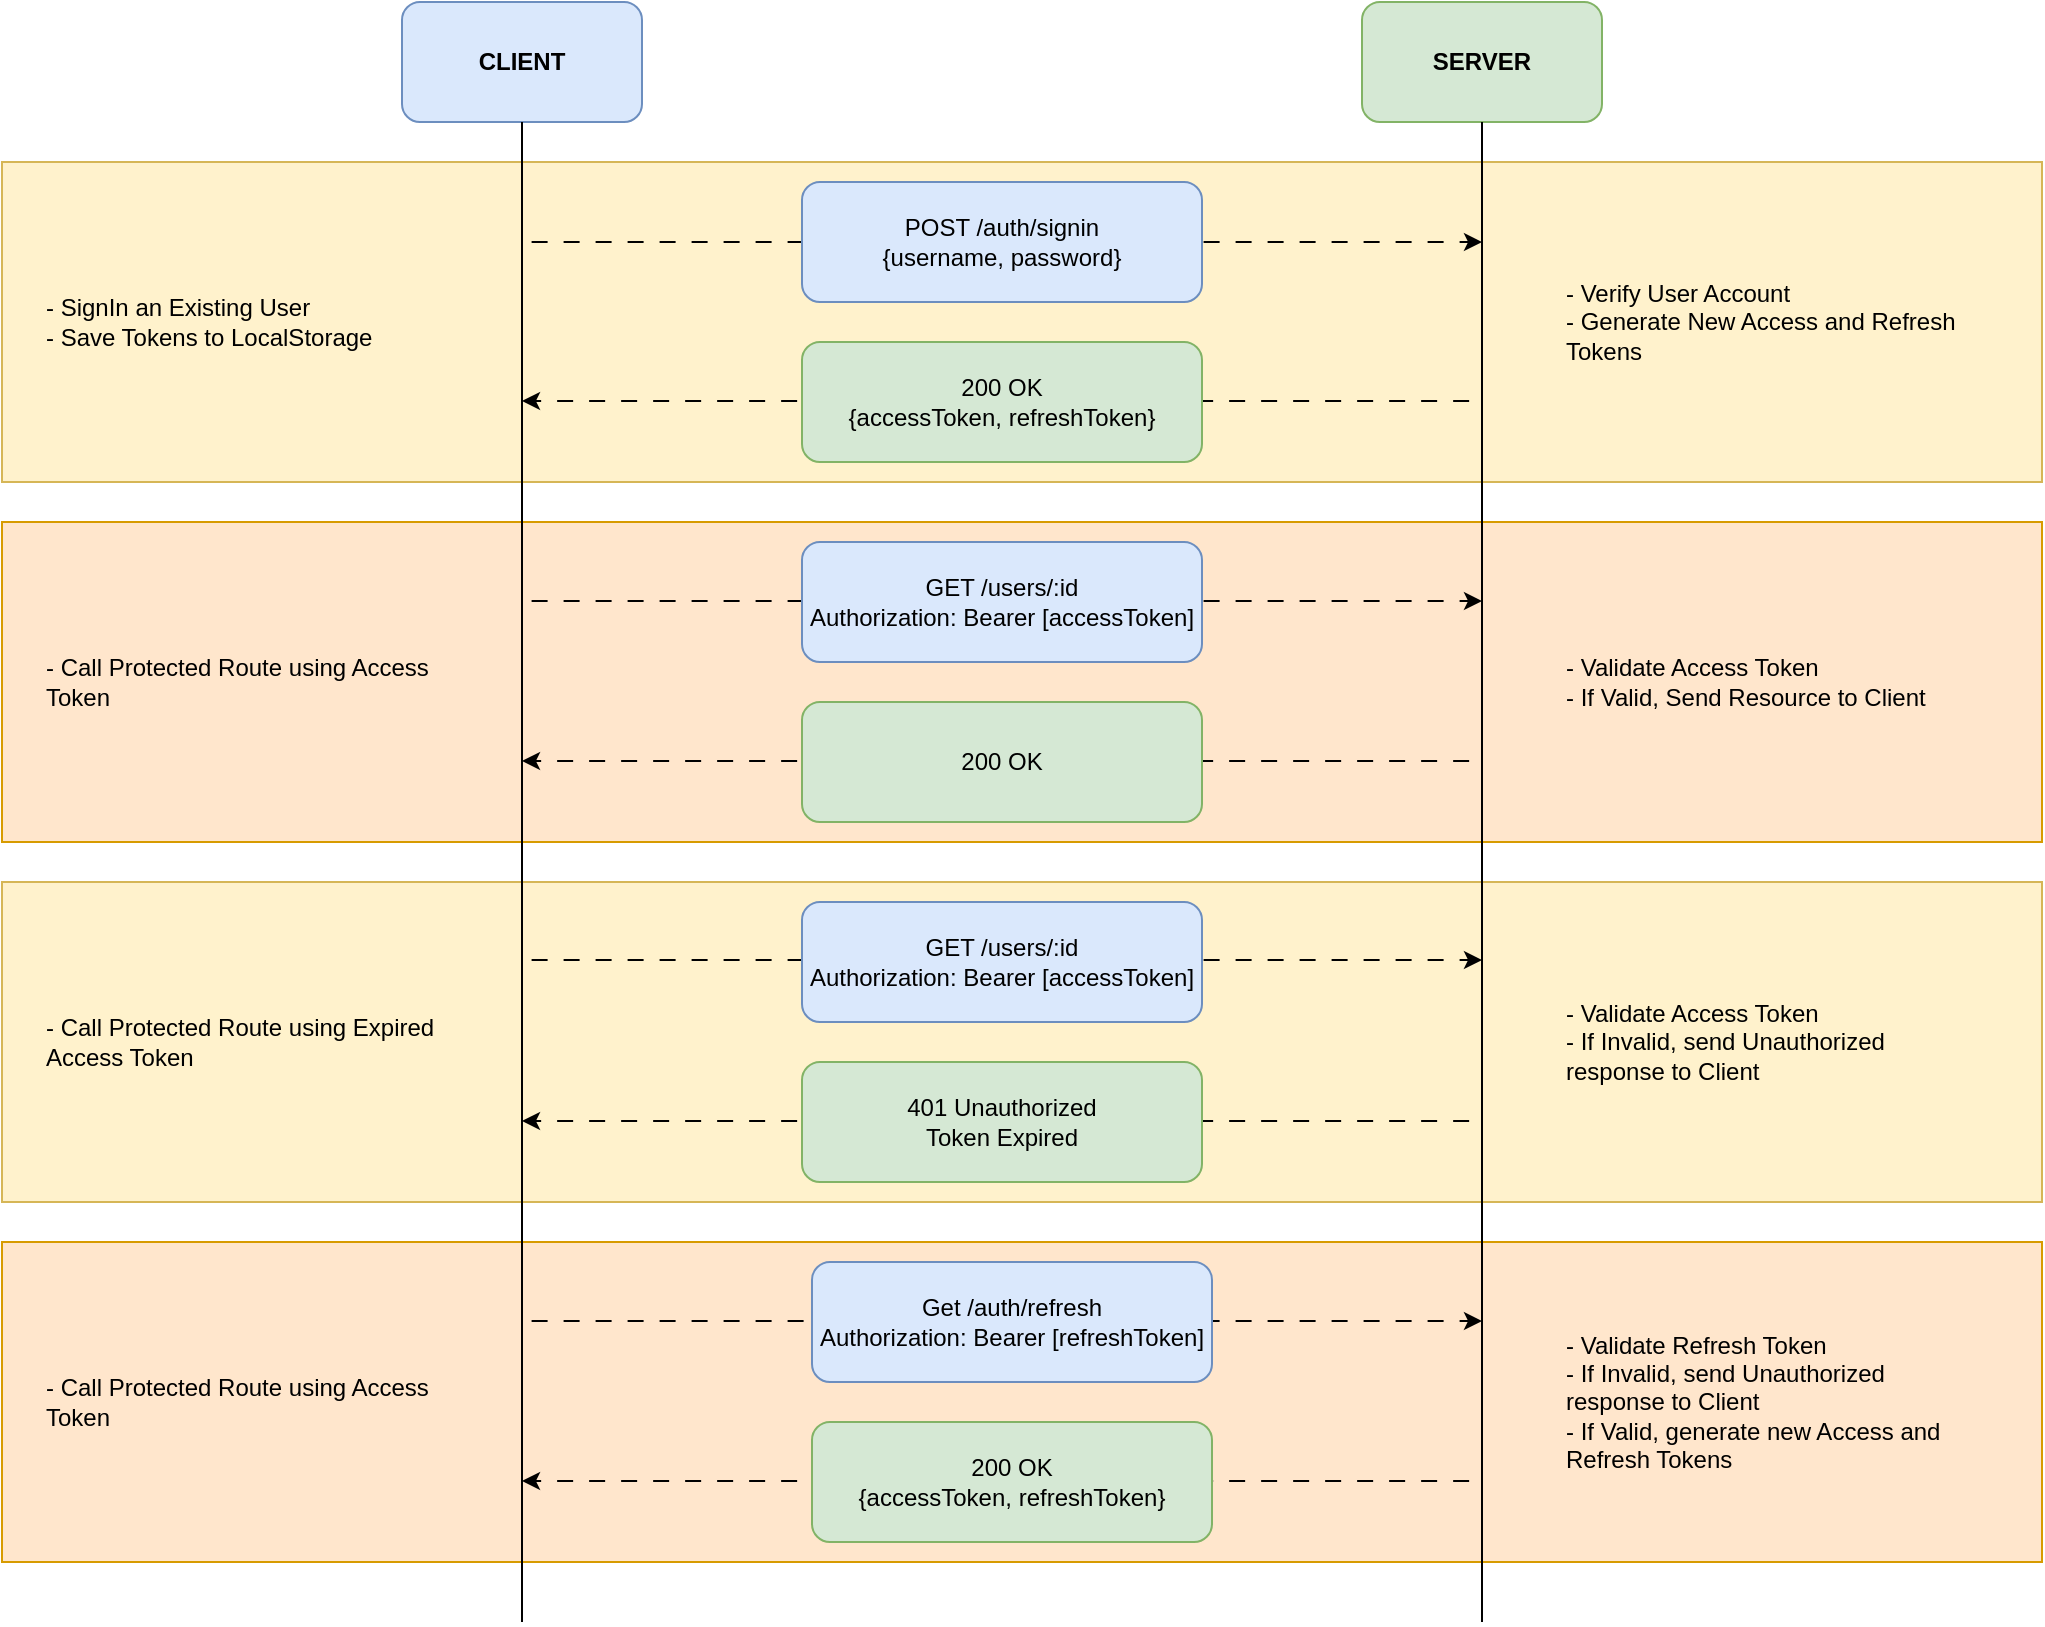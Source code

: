 <mxfile version="24.0.4" type="device">
  <diagram name="Page-1" id="-gbkU-IslRF0AyZFm3e2">
    <mxGraphModel dx="2284" dy="795" grid="1" gridSize="10" guides="1" tooltips="1" connect="1" arrows="1" fold="1" page="1" pageScale="1" pageWidth="850" pageHeight="1100" math="0" shadow="0">
      <root>
        <mxCell id="0" />
        <mxCell id="1" parent="0" />
        <mxCell id="M7PCorYKhzzkX3qFVBLz-36" value="" style="rounded=0;whiteSpace=wrap;html=1;fillColor=#ffe6cc;strokeColor=#d79b00;" vertex="1" parent="1">
          <mxGeometry x="-80" y="690" width="1020" height="160" as="geometry" />
        </mxCell>
        <mxCell id="M7PCorYKhzzkX3qFVBLz-31" value="" style="rounded=0;whiteSpace=wrap;html=1;fillColor=#fff2cc;strokeColor=#d6b656;" vertex="1" parent="1">
          <mxGeometry x="-80" y="510" width="1020" height="160" as="geometry" />
        </mxCell>
        <mxCell id="M7PCorYKhzzkX3qFVBLz-28" value="" style="rounded=0;whiteSpace=wrap;html=1;fillColor=#ffe6cc;strokeColor=#d79b00;" vertex="1" parent="1">
          <mxGeometry x="-80" y="330" width="1020" height="160" as="geometry" />
        </mxCell>
        <mxCell id="M7PCorYKhzzkX3qFVBLz-25" value="" style="rounded=0;whiteSpace=wrap;html=1;fillColor=#fff2cc;strokeColor=#d6b656;" vertex="1" parent="1">
          <mxGeometry x="-80" y="150" width="1020" height="160" as="geometry" />
        </mxCell>
        <mxCell id="M7PCorYKhzzkX3qFVBLz-22" value="" style="endArrow=none;html=1;rounded=0;endFill=0;startArrow=classic;startFill=1;flowAnimation=1;flowAnimationDirection=reverse;" edge="1" parent="1">
          <mxGeometry width="50" height="50" relative="1" as="geometry">
            <mxPoint x="180" y="449.5" as="sourcePoint" />
            <mxPoint x="660" y="449.5" as="targetPoint" />
          </mxGeometry>
        </mxCell>
        <mxCell id="M7PCorYKhzzkX3qFVBLz-21" value="" style="endArrow=none;html=1;rounded=0;endFill=0;startArrow=classic;startFill=1;flowAnimation=1;flowAnimationDirection=reverse;" edge="1" parent="1">
          <mxGeometry width="50" height="50" relative="1" as="geometry">
            <mxPoint x="180" y="629.5" as="sourcePoint" />
            <mxPoint x="660" y="629.5" as="targetPoint" />
          </mxGeometry>
        </mxCell>
        <mxCell id="M7PCorYKhzzkX3qFVBLz-20" value="" style="endArrow=none;html=1;rounded=0;endFill=0;startArrow=classic;startFill=1;flowAnimation=1;flowAnimationDirection=reverse;" edge="1" parent="1">
          <mxGeometry width="50" height="50" relative="1" as="geometry">
            <mxPoint x="180" y="809.5" as="sourcePoint" />
            <mxPoint x="660" y="809.5" as="targetPoint" />
          </mxGeometry>
        </mxCell>
        <mxCell id="M7PCorYKhzzkX3qFVBLz-19" value="" style="endArrow=classic;html=1;rounded=0;flowAnimation=1;" edge="1" parent="1">
          <mxGeometry width="50" height="50" relative="1" as="geometry">
            <mxPoint x="180" y="729.5" as="sourcePoint" />
            <mxPoint x="660" y="729.5" as="targetPoint" />
          </mxGeometry>
        </mxCell>
        <mxCell id="M7PCorYKhzzkX3qFVBLz-18" value="" style="endArrow=classic;html=1;rounded=0;flowAnimation=1;" edge="1" parent="1">
          <mxGeometry width="50" height="50" relative="1" as="geometry">
            <mxPoint x="180" y="549" as="sourcePoint" />
            <mxPoint x="660" y="549" as="targetPoint" />
          </mxGeometry>
        </mxCell>
        <mxCell id="M7PCorYKhzzkX3qFVBLz-17" value="" style="endArrow=classic;html=1;rounded=0;flowAnimation=1;" edge="1" parent="1">
          <mxGeometry width="50" height="50" relative="1" as="geometry">
            <mxPoint x="180" y="369.5" as="sourcePoint" />
            <mxPoint x="660" y="369.5" as="targetPoint" />
          </mxGeometry>
        </mxCell>
        <mxCell id="M7PCorYKhzzkX3qFVBLz-11" value="" style="endArrow=none;html=1;rounded=0;endFill=0;startArrow=classic;startFill=1;flowAnimation=1;flowAnimationDirection=reverse;" edge="1" parent="1">
          <mxGeometry width="50" height="50" relative="1" as="geometry">
            <mxPoint x="180" y="269.5" as="sourcePoint" />
            <mxPoint x="660" y="269.5" as="targetPoint" />
          </mxGeometry>
        </mxCell>
        <mxCell id="M7PCorYKhzzkX3qFVBLz-7" value="" style="endArrow=classic;html=1;rounded=0;flowAnimation=1;" edge="1" parent="1">
          <mxGeometry width="50" height="50" relative="1" as="geometry">
            <mxPoint x="180" y="190" as="sourcePoint" />
            <mxPoint x="660" y="190" as="targetPoint" />
          </mxGeometry>
        </mxCell>
        <mxCell id="M7PCorYKhzzkX3qFVBLz-1" value="CLIENT" style="rounded=1;whiteSpace=wrap;html=1;fillColor=#dae8fc;strokeColor=#6c8ebf;fontStyle=1" vertex="1" parent="1">
          <mxGeometry x="120" y="70" width="120" height="60" as="geometry" />
        </mxCell>
        <mxCell id="M7PCorYKhzzkX3qFVBLz-2" value="SERVER" style="rounded=1;whiteSpace=wrap;html=1;fillColor=#d5e8d4;strokeColor=#82b366;fontStyle=1" vertex="1" parent="1">
          <mxGeometry x="600" y="70" width="120" height="60" as="geometry" />
        </mxCell>
        <mxCell id="M7PCorYKhzzkX3qFVBLz-3" value="POST /auth/signin&lt;br&gt;{username, password}" style="rounded=1;whiteSpace=wrap;html=1;fillColor=#dae8fc;strokeColor=#6c8ebf;" vertex="1" parent="1">
          <mxGeometry x="320" y="160" width="200" height="60" as="geometry" />
        </mxCell>
        <mxCell id="M7PCorYKhzzkX3qFVBLz-4" value="" style="endArrow=none;html=1;rounded=0;entryX=0.5;entryY=1;entryDx=0;entryDy=0;" edge="1" parent="1" target="M7PCorYKhzzkX3qFVBLz-1">
          <mxGeometry width="50" height="50" relative="1" as="geometry">
            <mxPoint x="180" y="880" as="sourcePoint" />
            <mxPoint x="450" y="380" as="targetPoint" />
          </mxGeometry>
        </mxCell>
        <mxCell id="M7PCorYKhzzkX3qFVBLz-6" value="" style="endArrow=none;html=1;rounded=0;entryX=0.5;entryY=1;entryDx=0;entryDy=0;" edge="1" parent="1" target="M7PCorYKhzzkX3qFVBLz-2">
          <mxGeometry width="50" height="50" relative="1" as="geometry">
            <mxPoint x="660" y="880" as="sourcePoint" />
            <mxPoint x="659.5" y="140" as="targetPoint" />
          </mxGeometry>
        </mxCell>
        <mxCell id="M7PCorYKhzzkX3qFVBLz-8" value="200 OK&lt;br&gt;{accessToken, refreshToken}" style="rounded=1;whiteSpace=wrap;html=1;fillColor=#d5e8d4;strokeColor=#82b366;" vertex="1" parent="1">
          <mxGeometry x="320" y="240" width="200" height="60" as="geometry" />
        </mxCell>
        <mxCell id="M7PCorYKhzzkX3qFVBLz-9" value="GET /users/:id&lt;br&gt;Authorization: Bearer [accessToken]" style="rounded=1;whiteSpace=wrap;html=1;fillColor=#dae8fc;strokeColor=#6c8ebf;" vertex="1" parent="1">
          <mxGeometry x="320" y="340" width="200" height="60" as="geometry" />
        </mxCell>
        <mxCell id="M7PCorYKhzzkX3qFVBLz-10" value="200 OK" style="rounded=1;whiteSpace=wrap;html=1;fillColor=#d5e8d4;strokeColor=#82b366;" vertex="1" parent="1">
          <mxGeometry x="320" y="420" width="200" height="60" as="geometry" />
        </mxCell>
        <mxCell id="M7PCorYKhzzkX3qFVBLz-12" value="GET /users/:id&lt;br&gt;Authorization: Bearer [accessToken]" style="rounded=1;whiteSpace=wrap;html=1;fillColor=#dae8fc;strokeColor=#6c8ebf;" vertex="1" parent="1">
          <mxGeometry x="320" y="520" width="200" height="60" as="geometry" />
        </mxCell>
        <mxCell id="M7PCorYKhzzkX3qFVBLz-13" value="401 Unauthorized&lt;br&gt;Token Expired" style="rounded=1;whiteSpace=wrap;html=1;fillColor=#d5e8d4;strokeColor=#82b366;" vertex="1" parent="1">
          <mxGeometry x="320" y="600" width="200" height="60" as="geometry" />
        </mxCell>
        <mxCell id="M7PCorYKhzzkX3qFVBLz-14" value="Get /auth/refresh&lt;br&gt;Authorization: Bearer [refreshToken]" style="rounded=1;whiteSpace=wrap;html=1;fillColor=#dae8fc;strokeColor=#6c8ebf;" vertex="1" parent="1">
          <mxGeometry x="325" y="700" width="200" height="60" as="geometry" />
        </mxCell>
        <mxCell id="M7PCorYKhzzkX3qFVBLz-16" value="200 OK&lt;br&gt;{accessToken, refreshToken}" style="rounded=1;whiteSpace=wrap;html=1;fillColor=#d5e8d4;strokeColor=#82b366;" vertex="1" parent="1">
          <mxGeometry x="325" y="780" width="200" height="60" as="geometry" />
        </mxCell>
        <mxCell id="M7PCorYKhzzkX3qFVBLz-23" value="- SignIn an Existing User&lt;br&gt;- Save Tokens to LocalStorage" style="text;html=1;align=left;verticalAlign=middle;whiteSpace=wrap;rounded=0;" vertex="1" parent="1">
          <mxGeometry x="-60" y="190" width="200" height="80" as="geometry" />
        </mxCell>
        <mxCell id="M7PCorYKhzzkX3qFVBLz-24" value="- Verify User Account&lt;br&gt;- Generate New Access and Refresh Tokens" style="text;html=1;align=left;verticalAlign=middle;whiteSpace=wrap;rounded=0;" vertex="1" parent="1">
          <mxGeometry x="700" y="190" width="200" height="80" as="geometry" />
        </mxCell>
        <mxCell id="M7PCorYKhzzkX3qFVBLz-26" value="- Call Protected Route using Access Token" style="text;html=1;align=left;verticalAlign=middle;whiteSpace=wrap;rounded=0;" vertex="1" parent="1">
          <mxGeometry x="-60" y="370" width="200" height="80" as="geometry" />
        </mxCell>
        <mxCell id="M7PCorYKhzzkX3qFVBLz-27" value="- Validate Access Token&lt;br&gt;- If Valid, Send Resource to Client" style="text;html=1;align=left;verticalAlign=middle;whiteSpace=wrap;rounded=0;" vertex="1" parent="1">
          <mxGeometry x="700" y="370" width="200" height="80" as="geometry" />
        </mxCell>
        <mxCell id="M7PCorYKhzzkX3qFVBLz-29" value="- Call Protected Route using Expired Access Token" style="text;html=1;align=left;verticalAlign=middle;whiteSpace=wrap;rounded=0;" vertex="1" parent="1">
          <mxGeometry x="-60" y="550" width="200" height="80" as="geometry" />
        </mxCell>
        <mxCell id="M7PCorYKhzzkX3qFVBLz-30" value="- Validate Access Token&lt;br&gt;- If Invalid, send Unauthorized response to Client" style="text;html=1;align=left;verticalAlign=middle;whiteSpace=wrap;rounded=0;" vertex="1" parent="1">
          <mxGeometry x="700" y="550" width="200" height="80" as="geometry" />
        </mxCell>
        <mxCell id="M7PCorYKhzzkX3qFVBLz-33" value="- Call Protected Route using Access Token" style="text;html=1;align=left;verticalAlign=middle;whiteSpace=wrap;rounded=0;" vertex="1" parent="1">
          <mxGeometry x="-60" y="730" width="200" height="80" as="geometry" />
        </mxCell>
        <mxCell id="M7PCorYKhzzkX3qFVBLz-35" value="- Validate Refresh Token&lt;br&gt;- If Invalid, send Unauthorized response to Client&lt;br&gt;- If Valid, generate new Access and Refresh Tokens" style="text;html=1;align=left;verticalAlign=middle;whiteSpace=wrap;rounded=0;" vertex="1" parent="1">
          <mxGeometry x="700" y="730" width="200" height="80" as="geometry" />
        </mxCell>
      </root>
    </mxGraphModel>
  </diagram>
</mxfile>
